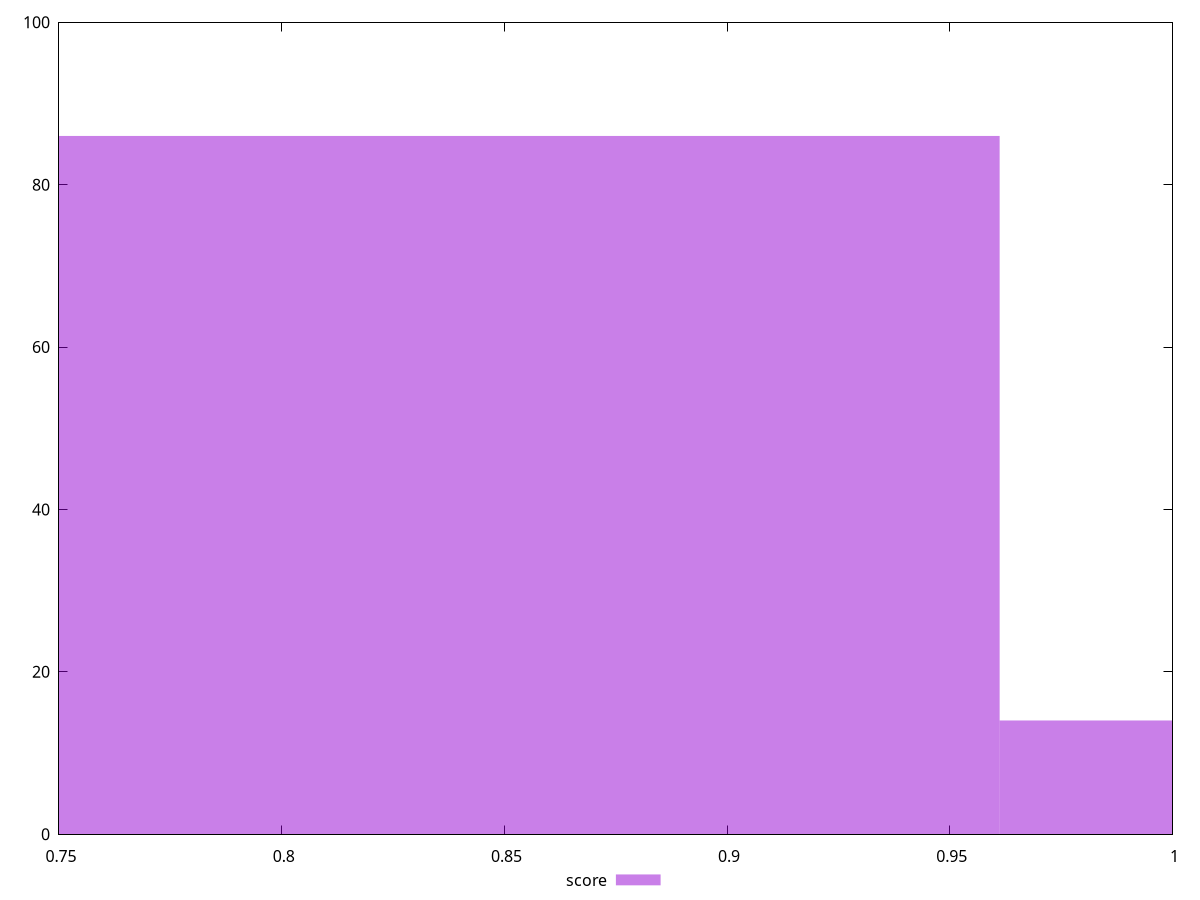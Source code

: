 reset

$score <<EOF
0.8543895715363683 86
1.0679869644204603 14
EOF

set key outside below
set boxwidth 0.21359739288409207
set xrange [0.75:1]
set yrange [0:100]
set trange [0:100]
set style fill transparent solid 0.5 noborder
set terminal svg size 640, 490 enhanced background rgb 'white'
set output "reports/report_00033_2021-03-01T14-23-16.841Z/uses-rel-preconnect/samples/astro-cached/score/histogram.svg"

plot $score title "score" with boxes

reset
